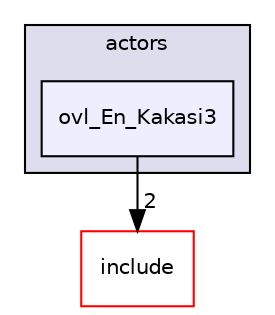digraph "src/overlays/actors/ovl_En_Kakasi3" {
  compound=true
  node [ fontsize="10", fontname="Helvetica"];
  edge [ labelfontsize="10", labelfontname="Helvetica"];
  subgraph clusterdir_e93473484be31ce7bcb356bd643a22f8 {
    graph [ bgcolor="#ddddee", pencolor="black", label="actors" fontname="Helvetica", fontsize="10", URL="dir_e93473484be31ce7bcb356bd643a22f8.html"]
  dir_8ac51757bc8f3f0510ae5f7819107d2c [shape=box, label="ovl_En_Kakasi3", style="filled", fillcolor="#eeeeff", pencolor="black", URL="dir_8ac51757bc8f3f0510ae5f7819107d2c.html"];
  }
  dir_d44c64559bbebec7f509842c48db8b23 [shape=box label="include" fillcolor="white" style="filled" color="red" URL="dir_d44c64559bbebec7f509842c48db8b23.html"];
  dir_8ac51757bc8f3f0510ae5f7819107d2c->dir_d44c64559bbebec7f509842c48db8b23 [headlabel="2", labeldistance=1.5 headhref="dir_000289_000000.html"];
}
